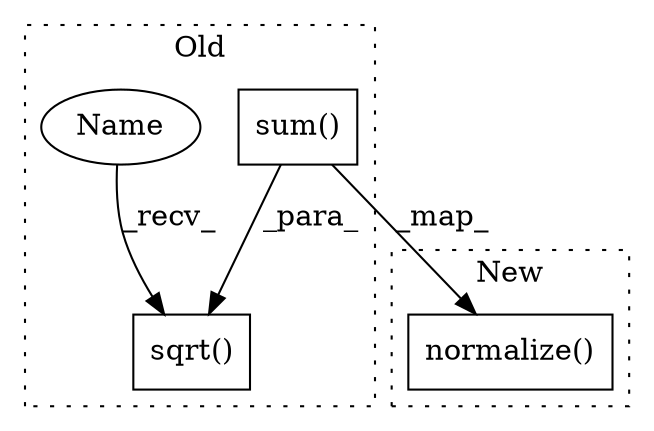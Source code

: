 digraph G {
subgraph cluster0 {
1 [label="sum()" a="75" s="33811,33836" l="10,11" shape="box"];
3 [label="sqrt()" a="75" s="33790,33848" l="11,1" shape="box"];
4 [label="Name" a="87" s="33790" l="5" shape="ellipse"];
label = "Old";
style="dotted";
}
subgraph cluster1 {
2 [label="normalize()" a="75" s="33483,33496" l="12,27" shape="box"];
label = "New";
style="dotted";
}
1 -> 2 [label="_map_"];
1 -> 3 [label="_para_"];
4 -> 3 [label="_recv_"];
}